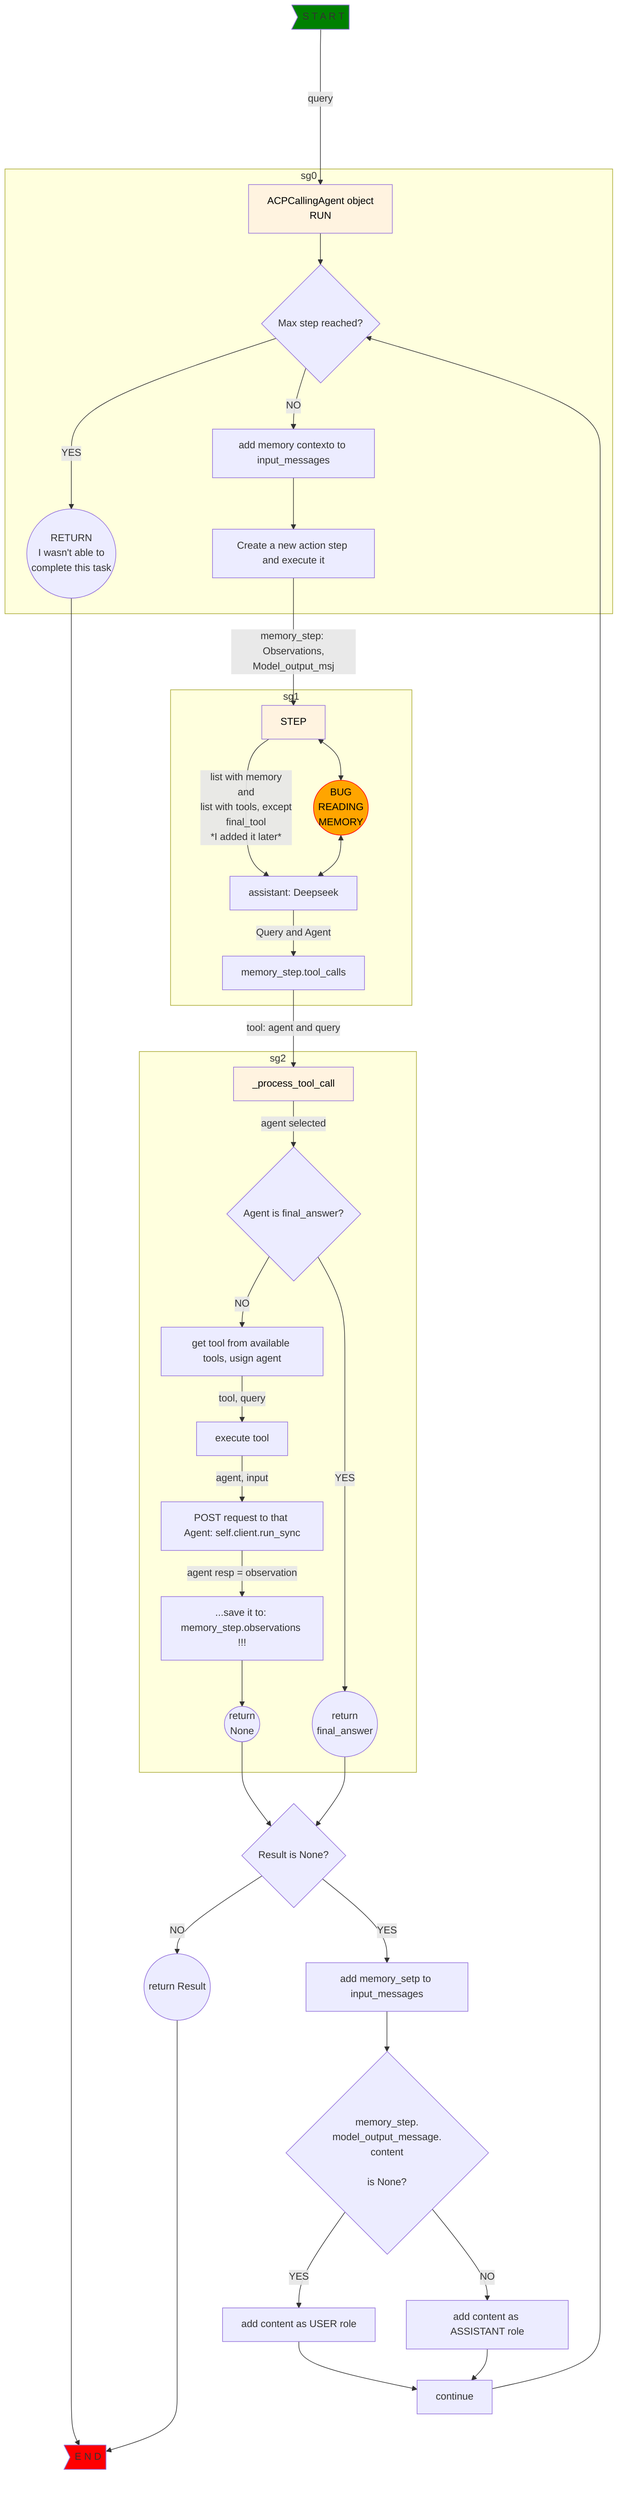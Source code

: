 graph TD
    style A0 fill:#fff3e0, color:black
    style A5 fill:#fff3e0, color:black
    style C2 fill:#fff3e0, color:black
    style od2 fill:red
    style od fill:green
    style bug fill:orange, color:black, stroke:Red

    od>S T A R T ] -----> |query| A0[ACPCallingAgent object <br> RUN]

    subgraph sg0
        A0 --> A1{Max step reached?}
        A1 --> |YES| ci0((RETURN <br> I wasn't able to  <br> complete this task))
        A1 --> |NO| A3[add memory contexto to input_messages]
        A3 --> A4[Create a new action step and execute it]
    end

    A4 --> |memory_step: <br> Observations, Model_output_msj| A5

    subgraph sg1
        A5[STEP] --> |list with memory <br> and <br> list with tools, except <br> final_tool <br> *I added it later*| B[assistant: Deepseek]
        A5 <--> bug((BUG <br> READING <br> MEMORY)) <--> B
        B--> |Query and Agent| C[memory_step.tool_calls]
    end

    subgraph sg2
        C --> |tool: agent and query| C2[_process_tool_call]
        C2 --> |agent selected| D1{Agent is final_answer?}
        D1--> |NO| D11[get tool from available tools, usign agent]
        D11 --> |tool, query| D2[execute tool]
        D2--> |agent, input| D[POST request to that Agent: self.client.run_sync]
        D--> |agent resp = observation| E[...save it to: memory_step.observations !!!]
        E--> ci1((return <br> None))
        D1 --> |YES| ci2((return <br> final_answer))
    end

    F2{Result is None?} --> |NO| F3((return Result))

    ci1 --> F2
    ci2 --> F2
    F2 --> |YES| G[add memory_setp to input_messages]
    G --> G2{memory_step.<br>model_output_message.<br>content <br><br> is None?}
    G2 --> |YES| G2A[add content as USER role]
    G2 --> |NO| G2B[add content as ASSISTANT role]

    G2A--> G3[continue]
    G2B--> G3
    G3 --> A1

    ci0 -----> od2>E N D ]
    F3 -----> od2